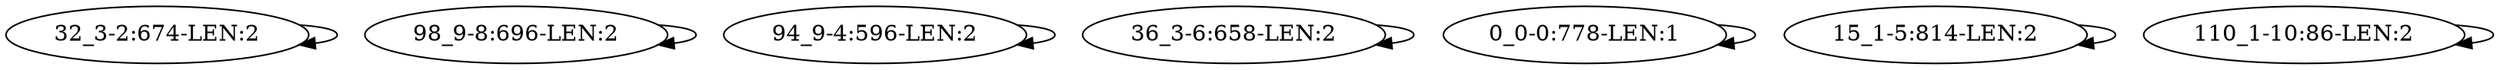 digraph G {
    "32_3-2:674-LEN:2" -> "32_3-2:674-LEN:2";
    "98_9-8:696-LEN:2" -> "98_9-8:696-LEN:2";
    "94_9-4:596-LEN:2" -> "94_9-4:596-LEN:2";
    "36_3-6:658-LEN:2" -> "36_3-6:658-LEN:2";
    "0_0-0:778-LEN:1" -> "0_0-0:778-LEN:1";
    "15_1-5:814-LEN:2" -> "15_1-5:814-LEN:2";
    "110_1-10:86-LEN:2" -> "110_1-10:86-LEN:2";
}
